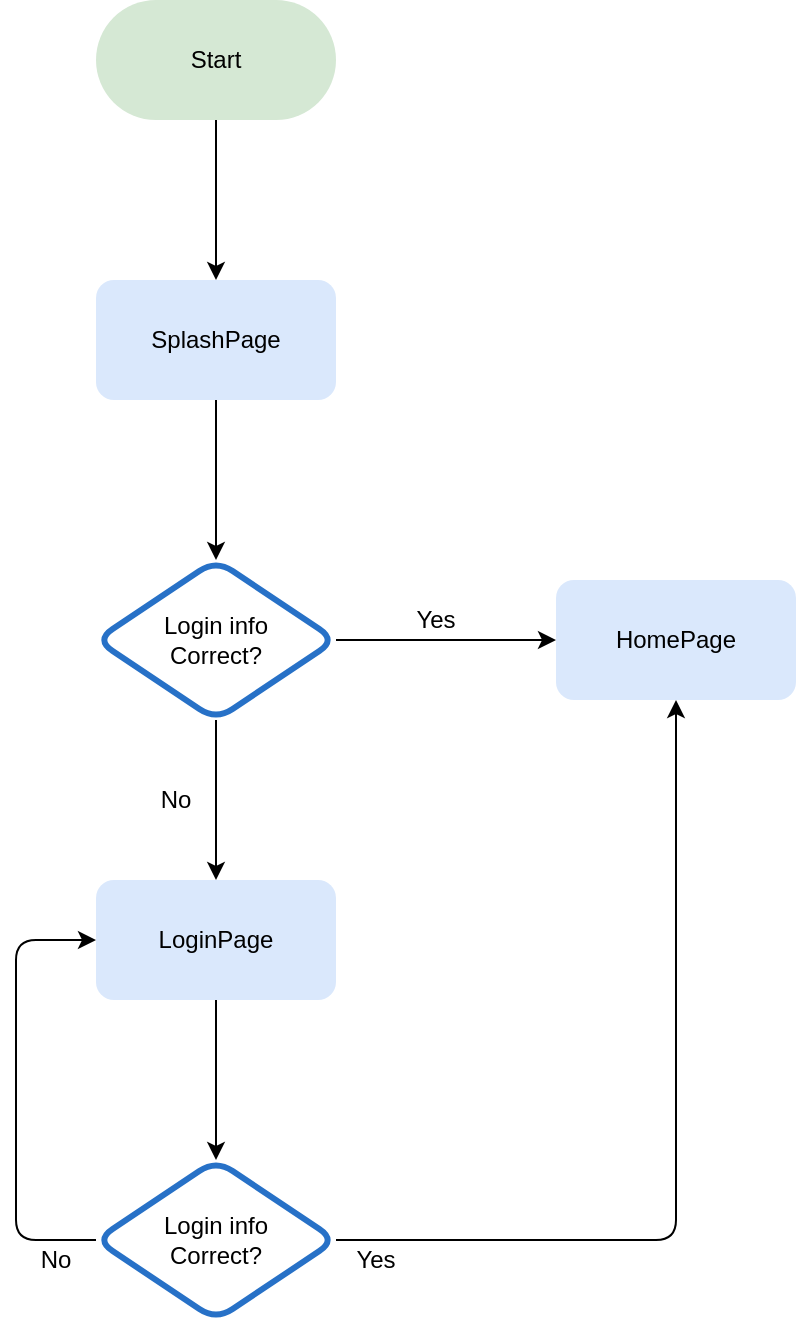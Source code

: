 <mxfile version="14.1.8" type="device" pages="2"><diagram id="BEw698fq7jhJqh4Pw9KK" name="user flow"><mxGraphModel dx="1422" dy="822" grid="1" gridSize="10" guides="1" tooltips="1" connect="1" arrows="1" fold="1" page="1" pageScale="1" pageWidth="827" pageHeight="1169" math="0" shadow="0"><root><mxCell id="0"/><mxCell id="1" parent="0"/><mxCell id="7pyRd0r-pyJWQBxs6Spf-4" value="" style="edgeStyle=orthogonalEdgeStyle;rounded=0;orthogonalLoop=1;jettySize=auto;html=1;" parent="1" source="phAcHRHpmu5KMtekIIbL-1" target="7pyRd0r-pyJWQBxs6Spf-3" edge="1"><mxGeometry relative="1" as="geometry"/></mxCell><mxCell id="phAcHRHpmu5KMtekIIbL-1" value="SplashPage" style="rounded=1;whiteSpace=wrap;html=1;fillColor=#dae8fc;strokeColor=none;" parent="1" vertex="1"><mxGeometry x="110" y="210" width="120" height="60" as="geometry"/></mxCell><mxCell id="Vfop9vtX854l-dBQ99l_-7" value="" style="edgeStyle=orthogonalEdgeStyle;rounded=0;orthogonalLoop=1;jettySize=auto;html=1;" edge="1" parent="1" source="7pyRd0r-pyJWQBxs6Spf-1" target="Vfop9vtX854l-dBQ99l_-6"><mxGeometry relative="1" as="geometry"/></mxCell><mxCell id="7pyRd0r-pyJWQBxs6Spf-1" value="LoginPage" style="rounded=1;whiteSpace=wrap;html=1;fillColor=#dae8fc;strokeColor=none;" parent="1" vertex="1"><mxGeometry x="110" y="510" width="120" height="60" as="geometry"/></mxCell><mxCell id="7pyRd0r-pyJWQBxs6Spf-6" value="" style="edgeStyle=orthogonalEdgeStyle;rounded=0;orthogonalLoop=1;jettySize=auto;html=1;" parent="1" source="7pyRd0r-pyJWQBxs6Spf-3" target="7pyRd0r-pyJWQBxs6Spf-1" edge="1"><mxGeometry relative="1" as="geometry"/></mxCell><mxCell id="Vfop9vtX854l-dBQ99l_-3" value="" style="edgeStyle=orthogonalEdgeStyle;rounded=0;orthogonalLoop=1;jettySize=auto;html=1;" edge="1" parent="1" source="7pyRd0r-pyJWQBxs6Spf-3" target="Vfop9vtX854l-dBQ99l_-1"><mxGeometry relative="1" as="geometry"/></mxCell><mxCell id="7pyRd0r-pyJWQBxs6Spf-3" value="Login info&lt;br&gt;Correct?" style="rhombus;whiteSpace=wrap;html=1;fillColor=none;strokeWidth=3;rounded=1;strokeColor=#2771C7;" parent="1" vertex="1"><mxGeometry x="110" y="350" width="120" height="80" as="geometry"/></mxCell><mxCell id="7pyRd0r-pyJWQBxs6Spf-8" value="" style="edgeStyle=orthogonalEdgeStyle;rounded=0;orthogonalLoop=1;jettySize=auto;html=1;" parent="1" source="7pyRd0r-pyJWQBxs6Spf-7" target="phAcHRHpmu5KMtekIIbL-1" edge="1"><mxGeometry relative="1" as="geometry"/></mxCell><mxCell id="7pyRd0r-pyJWQBxs6Spf-7" value="Start" style="rounded=1;whiteSpace=wrap;html=1;fillColor=#d5e8d4;arcSize=50;strokeColor=none;" parent="1" vertex="1"><mxGeometry x="110" y="70" width="120" height="60" as="geometry"/></mxCell><mxCell id="Vfop9vtX854l-dBQ99l_-1" value="HomePage" style="rounded=1;whiteSpace=wrap;html=1;fillColor=#dae8fc;strokeColor=none;" vertex="1" parent="1"><mxGeometry x="340" y="360" width="120" height="60" as="geometry"/></mxCell><mxCell id="Vfop9vtX854l-dBQ99l_-2" value="No" style="text;html=1;strokeColor=none;fillColor=none;align=center;verticalAlign=middle;whiteSpace=wrap;rounded=0;" vertex="1" parent="1"><mxGeometry x="130" y="460" width="40" height="20" as="geometry"/></mxCell><mxCell id="Vfop9vtX854l-dBQ99l_-4" value="Yes" style="text;html=1;strokeColor=none;fillColor=none;align=center;verticalAlign=middle;whiteSpace=wrap;rounded=0;" vertex="1" parent="1"><mxGeometry x="260" y="370" width="40" height="20" as="geometry"/></mxCell><mxCell id="Vfop9vtX854l-dBQ99l_-6" value="Login info&lt;br&gt;Correct?" style="rhombus;whiteSpace=wrap;html=1;fillColor=none;strokeWidth=3;rounded=1;strokeColor=#2771C7;" vertex="1" parent="1"><mxGeometry x="110" y="650" width="120" height="80" as="geometry"/></mxCell><mxCell id="Vfop9vtX854l-dBQ99l_-8" value="" style="endArrow=classic;html=1;entryX=0;entryY=0.5;entryDx=0;entryDy=0;exitX=0;exitY=0.5;exitDx=0;exitDy=0;" edge="1" parent="1" source="Vfop9vtX854l-dBQ99l_-6" target="7pyRd0r-pyJWQBxs6Spf-1"><mxGeometry width="50" height="50" relative="1" as="geometry"><mxPoint x="60" y="680" as="sourcePoint"/><mxPoint x="440" y="620" as="targetPoint"/><Array as="points"><mxPoint x="70" y="690"/><mxPoint x="70" y="540"/></Array></mxGeometry></mxCell><mxCell id="Vfop9vtX854l-dBQ99l_-9" value="" style="endArrow=classic;html=1;entryX=0.5;entryY=1;entryDx=0;entryDy=0;exitX=1;exitY=0.5;exitDx=0;exitDy=0;" edge="1" parent="1" source="Vfop9vtX854l-dBQ99l_-6" target="Vfop9vtX854l-dBQ99l_-1"><mxGeometry width="50" height="50" relative="1" as="geometry"><mxPoint x="430" y="680" as="sourcePoint"/><mxPoint x="480" y="630" as="targetPoint"/><Array as="points"><mxPoint x="400" y="690"/></Array></mxGeometry></mxCell><mxCell id="Vfop9vtX854l-dBQ99l_-10" value="No" style="text;html=1;strokeColor=none;fillColor=none;align=center;verticalAlign=middle;whiteSpace=wrap;rounded=0;" vertex="1" parent="1"><mxGeometry x="70" y="690" width="40" height="20" as="geometry"/></mxCell><mxCell id="Vfop9vtX854l-dBQ99l_-11" value="Yes" style="text;html=1;strokeColor=none;fillColor=none;align=center;verticalAlign=middle;whiteSpace=wrap;rounded=0;" vertex="1" parent="1"><mxGeometry x="230" y="690" width="40" height="20" as="geometry"/></mxCell></root></mxGraphModel></diagram><diagram id="sbJCGBgbnK9sH3CBLqS3" name="app storyboard"><mxGraphModel dx="1422" dy="822" grid="1" gridSize="10" guides="1" tooltips="1" connect="1" arrows="1" fold="1" page="1" pageScale="1" pageWidth="827" pageHeight="1169" math="0" shadow="0"><root><mxCell id="o5Vwtx-L4RqoLFqCq9RZ-0"/><mxCell id="o5Vwtx-L4RqoLFqCq9RZ-1" parent="o5Vwtx-L4RqoLFqCq9RZ-0"/></root></mxGraphModel></diagram></mxfile>